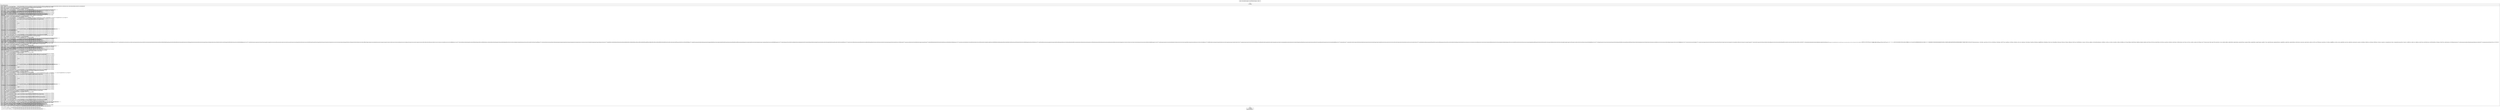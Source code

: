 digraph "CFG forandroid.support.v4.util.PatternsCompat.\<clinit\>()V" {
Node_0 [shape=record,label="{0\:\ 0x0000|MTH_ENTER_BLOCK\l|0x0000: CONST_STR  (r0 I:java.lang.String) =  \"((25[0\-5]\|2[0\-4][0\-9]\|[0\-1][0\-9]\{2\}\|[1\-9][0\-9]\|[1\-9]).(25[0\-5]\|2[0\-4][0\-9]\|[0\-1][0\-9]\{2\}\|[1\-9][0\-9]\|[1\-9]\|0).(25[0\-5]\|2[0\-4][0\-9]\|[0\-1][0\-9]\{2\}\|[1\-9][0\-9]\|[1\-9]\|0).(25[0\-5]\|2[0\-4][0\-9]\|[0\-1][0\-9]\{2\}\|[1\-9][0\-9]\|[0\-9]))\" \l0x0002: INVOKE  (r0 I:java.util.regex.Pattern) = (r0 I:java.lang.String) java.util.regex.Pattern.compile(java.lang.String):java.util.regex.Pattern type: STATIC \l0x0006: SPUT  (r0 I:java.util.regex.Pattern) android.support.v4.util.PatternsCompat.IP_ADDRESS java.util.regex.Pattern \l0x0008: NEW_INSTANCE  (r0 I:java.lang.StringBuilder) =  java.lang.StringBuilder \l0x000a: INVOKE  (r0 I:java.lang.StringBuilder) java.lang.StringBuilder.\<init\>():void type: DIRECT \l0x000d: CONST_STR  (r1 I:java.lang.String) =  \"(([a\-zA\-Z0\-9[ \-퟿豈\-﷏ﷰ\-￯𐀀\-🿽𠀀\-𯿽𰀀\-𿿽񀀀\-񏿽񐀀\-񟿽񠀀\-񯿽񰀀\-񿿽򀀀\-򏿽򐀀\-򟿽򠀀\-򯿽򰀀\-򿿽󀀀\-󏿽󐀀\-󟿽󡀀\-󯿽&&[^ [ \- ]   　]]](?:[a\-zA\-Z0\-9[ \-퟿豈\-﷏ﷰ\-￯𐀀\-🿽𠀀\-𯿽𰀀\-𿿽񀀀\-񏿽񐀀\-񟿽񠀀\-񯿽񰀀\-񿿽򀀀\-򏿽򐀀\-򟿽򠀀\-򯿽򰀀\-򿿽󀀀\-󏿽󐀀\-󟿽󡀀\-󯿽&&[^ [ \- ]   　]]_\-]\{0,61\}[a\-zA\-Z0\-9[ \-퟿豈\-﷏ﷰ\-￯𐀀\-🿽𠀀\-𯿽𰀀\-𿿽񀀀\-񏿽񐀀\-񟿽񠀀\-񯿽񰀀\-񿿽򀀀\-򏿽򐀀\-򟿽򠀀\-򯿽򰀀\-򿿽󀀀\-󏿽󐀀\-󟿽󡀀\-󯿽&&[^ [ \- ]   　]]])\{0,1\}.)+(xn\-\-[w\-]\{0,58\}w\|[a\-zA\-Z[ \-퟿豈\-﷏ﷰ\-￯𐀀\-🿽𠀀\-𯿽𰀀\-𿿽񀀀\-񏿽񐀀\-񟿽񠀀\-񯿽񰀀\-񿿽򀀀\-򏿽򐀀\-򟿽򠀀\-򯿽򰀀\-򿿽󀀀\-󏿽󐀀\-󟿽󡀀\-󯿽&&[^ [ \- ]   　]]]\{2,63\})\|\" \l0x000f: INVOKE  (r0 I:java.lang.StringBuilder), (r1 I:java.lang.String) java.lang.StringBuilder.append(java.lang.String):java.lang.StringBuilder type: VIRTUAL \l0x0012: SGET  (r1 I:java.util.regex.Pattern) =  android.support.v4.util.PatternsCompat.IP_ADDRESS java.util.regex.Pattern \l0x0014: INVOKE  (r0 I:java.lang.StringBuilder), (r1 I:java.lang.Object) java.lang.StringBuilder.append(java.lang.Object):java.lang.StringBuilder type: VIRTUAL \l0x0017: CONST_STR  (r1 I:java.lang.String) =  \")\" \l0x0019: INVOKE  (r0 I:java.lang.StringBuilder), (r1 I:java.lang.String) java.lang.StringBuilder.append(java.lang.String):java.lang.StringBuilder type: VIRTUAL \l0x001c: INVOKE  (r0 I:java.lang.String) = (r0 I:java.lang.StringBuilder) java.lang.StringBuilder.toString():java.lang.String type: VIRTUAL \l0x0020: INVOKE  (r0 I:java.util.regex.Pattern) = (r0 I:java.lang.String) java.util.regex.Pattern.compile(java.lang.String):java.util.regex.Pattern type: STATIC \l0x0024: SPUT  (r0 I:java.util.regex.Pattern) android.support.v4.util.PatternsCompat.DOMAIN_NAME java.util.regex.Pattern \l0x0026: NEW_INSTANCE  (r0 I:java.lang.StringBuilder) =  java.lang.StringBuilder \l0x0028: INVOKE  (r0 I:java.lang.StringBuilder) java.lang.StringBuilder.\<init\>():void type: DIRECT \l0x002b: CONST_STR  (r1 I:java.lang.String) =  \"(((?:(?i:http\|https\|rtsp):\/\/(?:(?:[a\-zA\-Z0\-9$\-_.+!*'(),;?&=]\|(?:%[a\-fA\-F0\-9]\{2\}))\{1,64\}(?::(?:[a\-zA\-Z0\-9$\-_.+!*'(),;?&=]\|(?:%[a\-fA\-F0\-9]\{2\}))\{1,25\})?@)?)?(?:\" \l0x002d: INVOKE  (r0 I:java.lang.StringBuilder), (r1 I:java.lang.String) java.lang.StringBuilder.append(java.lang.String):java.lang.StringBuilder type: VIRTUAL \l0x0030: SGET  (r1 I:java.util.regex.Pattern) =  android.support.v4.util.PatternsCompat.DOMAIN_NAME java.util.regex.Pattern \l0x0032: INVOKE  (r0 I:java.lang.StringBuilder), (r1 I:java.lang.Object) java.lang.StringBuilder.append(java.lang.Object):java.lang.StringBuilder type: VIRTUAL \l0x0035: CONST_STR  (r1 I:java.lang.String) =  \")\" \l0x0037: INVOKE  (r0 I:java.lang.StringBuilder), (r1 I:java.lang.String) java.lang.StringBuilder.append(java.lang.String):java.lang.StringBuilder type: VIRTUAL \l0x003a: CONST_STR  (r1 I:java.lang.String) =  \"(?:\" \l0x003c: INVOKE  (r0 I:java.lang.StringBuilder), (r1 I:java.lang.String) java.lang.StringBuilder.append(java.lang.String):java.lang.StringBuilder type: VIRTUAL \l0x003f: CONST_STR  (r1 I:java.lang.String) =  \":d\{1,5\}\" \l0x0041: INVOKE  (r0 I:java.lang.StringBuilder), (r1 I:java.lang.String) java.lang.StringBuilder.append(java.lang.String):java.lang.StringBuilder type: VIRTUAL \l0x0044: CONST_STR  (r1 I:java.lang.String) =  \")?\" \l0x0046: INVOKE  (r0 I:java.lang.StringBuilder), (r1 I:java.lang.String) java.lang.StringBuilder.append(java.lang.String):java.lang.StringBuilder type: VIRTUAL \l0x0049: CONST_STR  (r1 I:java.lang.String) =  \")\" \l0x004b: INVOKE  (r0 I:java.lang.StringBuilder), (r1 I:java.lang.String) java.lang.StringBuilder.append(java.lang.String):java.lang.StringBuilder type: VIRTUAL \l0x004e: CONST_STR  (r1 I:java.lang.String) =  \"(\" \l0x0050: INVOKE  (r0 I:java.lang.StringBuilder), (r1 I:java.lang.String) java.lang.StringBuilder.append(java.lang.String):java.lang.StringBuilder type: VIRTUAL \l0x0053: CONST_STR  (r1 I:java.lang.String) =  \"[\/?](?:(?:[a\-zA\-Z0\-9[ \-퟿豈\-﷏ﷰ\-￯𐀀\-🿽𠀀\-𯿽𰀀\-𿿽񀀀\-񏿽񐀀\-񟿽񠀀\-񯿽񰀀\-񿿽򀀀\-򏿽򐀀\-򟿽򠀀\-򯿽򰀀\-򿿽󀀀\-󏿽󐀀\-󟿽󡀀\-󯿽&&[^ [ \- ]   　]];\/?:@&=#~\-.+!*'(),_$])\|(?:%[a\-fA\-F0\-9]\{2\}))*\" \l0x0055: INVOKE  (r0 I:java.lang.StringBuilder), (r1 I:java.lang.String) java.lang.StringBuilder.append(java.lang.String):java.lang.StringBuilder type: VIRTUAL \l0x0058: CONST_STR  (r1 I:java.lang.String) =  \")?\" \l0x005a: INVOKE  (r0 I:java.lang.StringBuilder), (r1 I:java.lang.String) java.lang.StringBuilder.append(java.lang.String):java.lang.StringBuilder type: VIRTUAL \l0x005d: CONST_STR  (r1 I:java.lang.String) =  \"(?:b\|$\|^)\" \l0x005f: INVOKE  (r0 I:java.lang.StringBuilder), (r1 I:java.lang.String) java.lang.StringBuilder.append(java.lang.String):java.lang.StringBuilder type: VIRTUAL \l0x0062: CONST_STR  (r1 I:java.lang.String) =  \")\" \l0x0064: INVOKE  (r0 I:java.lang.StringBuilder), (r1 I:java.lang.String) java.lang.StringBuilder.append(java.lang.String):java.lang.StringBuilder type: VIRTUAL \l0x0067: INVOKE  (r0 I:java.lang.String) = (r0 I:java.lang.StringBuilder) java.lang.StringBuilder.toString():java.lang.String type: VIRTUAL \l0x006b: INVOKE  (r0 I:java.util.regex.Pattern) = (r0 I:java.lang.String) java.util.regex.Pattern.compile(java.lang.String):java.util.regex.Pattern type: STATIC \l0x006f: SPUT  (r0 I:java.util.regex.Pattern) android.support.v4.util.PatternsCompat.WEB_URL java.util.regex.Pattern \l0x0071: NEW_INSTANCE  (r0 I:java.lang.StringBuilder) =  java.lang.StringBuilder \l0x0073: INVOKE  (r0 I:java.lang.StringBuilder) java.lang.StringBuilder.\<init\>():void type: DIRECT \l0x0076: CONST_STR  (r1 I:java.lang.String) =  \"(?:(?:(?:[a\-zA\-Z0\-9[ \-퟿豈\-﷏ﷰ\-￯𐀀\-🿽𠀀\-𯿽𰀀\-𿿽񀀀\-񏿽񐀀\-񟿽񠀀\-񯿽񰀀\-񿿽򀀀\-򏿽򐀀\-򟿽򠀀\-򯿽򰀀\-򿿽󀀀\-󏿽󐀀\-󟿽󡀀\-󯿽&&[^ [ \- ]   　]]](?:[a\-zA\-Z0\-9[ \-퟿豈\-﷏ﷰ\-￯𐀀\-🿽𠀀\-𯿽𰀀\-𿿽񀀀\-񏿽񐀀\-񟿽񠀀\-񯿽񰀀\-񿿽򀀀\-򏿽򐀀\-򟿽򠀀\-򯿽򰀀\-򿿽󀀀\-󏿽󐀀\-󟿽󡀀\-󯿽&&[^ [ \- ]   　]]_\-]\{0,61\}[a\-zA\-Z0\-9[ \-퟿豈\-﷏ﷰ\-￯𐀀\-🿽𠀀\-𯿽𰀀\-𿿽񀀀\-񏿽񐀀\-񟿽񠀀\-񯿽񰀀\-񿿽򀀀\-򏿽򐀀\-򟿽򠀀\-򯿽򰀀\-򿿽󀀀\-󏿽󐀀\-󟿽󡀀\-󯿽&&[^ [ \- ]   　]]])\{0,1\}.)+(?:(?:(?:aaa\|aarp\|abb\|abbott\|abogado\|academy\|accenture\|accountant\|accountants\|aco\|active\|actor\|ads\|adult\|aeg\|aero\|afl\|agency\|aig\|airforce\|airtel\|allfinanz\|alsace\|amica\|amsterdam\|android\|apartments\|app\|apple\|aquarelle\|aramco\|archi\|army\|arpa\|arte\|asia\|associates\|attorney\|auction\|audio\|auto\|autos\|axa\|azure\|a[cdefgilmoqrstuwxz])\|(?:band\|bank\|bar\|barcelona\|barclaycard\|barclays\|bargains\|bauhaus\|bayern\|bbc\|bbva\|bcn\|beats\|beer\|bentley\|berlin\|best\|bet\|bharti\|bible\|bid\|bike\|bing\|bingo\|bio\|biz\|black\|blackfriday\|bloomberg\|blue\|bms\|bmw\|bnl\|bnpparibas\|boats\|bom\|bond\|boo\|boots\|boutique\|bradesco\|bridgestone\|broadway\|broker\|brother\|brussels\|budapest\|build\|builders\|business\|buzz\|bzh\|b[abdefghijmnorstvwyz])\|(?:cab\|cafe\|cal\|camera\|camp\|cancerresearch\|canon\|capetown\|capital\|car\|caravan\|cards\|care\|career\|careers\|cars\|cartier\|casa\|cash\|casino\|cat\|catering\|cba\|cbn\|ceb\|center\|ceo\|cern\|cfa\|cfd\|chanel\|channel\|chat\|cheap\|chloe\|christmas\|chrome\|church\|cipriani\|cisco\|citic\|city\|cityeats\|claims\|cleaning\|click\|clinic\|clothing\|cloud\|club\|clubmed\|coach\|codes\|coffee\|college\|cologne\|com\|commbank\|community\|company\|computer\|comsec\|condos\|construction\|consulting\|contractors\|cooking\|cool\|coop\|corsica\|country\|coupons\|courses\|credit\|creditcard\|creditunion\|cricket\|crown\|crs\|cruises\|csc\|cuisinella\|cymru\|cyou\|c[acdfghiklmnoruvwxyz])\|(?:dabur\|dad\|dance\|date\|dating\|datsun\|day\|dclk\|deals\|degree\|delivery\|dell\|delta\|democrat\|dental\|dentist\|desi\|design\|dev\|diamonds\|diet\|digital\|direct\|directory\|discount\|dnp\|docs\|dog\|doha\|domains\|doosan\|download\|drive\|durban\|dvag\|d[ejkmoz])\|(?:earth\|eat\|edu\|education\|email\|emerck\|energy\|engineer\|engineering\|enterprises\|epson\|equipment\|erni\|esq\|estate\|eurovision\|eus\|events\|everbank\|exchange\|expert\|exposed\|express\|e[cegrstu])\|(?:fage\|fail\|fairwinds\|faith\|family\|fan\|fans\|farm\|fashion\|feedback\|ferrero\|film\|final\|finance\|financial\|firmdale\|fish\|fishing\|fit\|fitness\|flights\|florist\|flowers\|flsmidth\|fly\|foo\|football\|forex\|forsale\|forum\|foundation\|frl\|frogans\|fund\|furniture\|futbol\|fyi\|f[ijkmor])\|(?:gal\|gallery\|game\|garden\|gbiz\|gdn\|gea\|gent\|genting\|ggee\|gift\|gifts\|gives\|giving\|glass\|gle\|global\|globo\|gmail\|gmo\|gmx\|gold\|goldpoint\|golf\|goo\|goog\|google\|gop\|gov\|grainger\|graphics\|gratis\|green\|gripe\|group\|gucci\|guge\|guide\|guitars\|guru\|g[abdefghilmnpqrstuwy])\|(?:hamburg\|hangout\|haus\|healthcare\|help\|here\|hermes\|hiphop\|hitachi\|hiv\|hockey\|holdings\|holiday\|homedepot\|homes\|honda\|horse\|host\|hosting\|hoteles\|hotmail\|house\|how\|hsbc\|hyundai\|h[kmnrtu])\|(?:ibm\|icbc\|ice\|icu\|ifm\|iinet\|immo\|immobilien\|industries\|infiniti\|info\|ing\|ink\|institute\|insure\|int\|international\|investments\|ipiranga\|irish\|ist\|istanbul\|itau\|iwc\|i[delmnoqrst])\|(?:jaguar\|java\|jcb\|jetzt\|jewelry\|jlc\|jll\|jobs\|joburg\|jprs\|juegos\|j[emop])\|(?:kaufen\|kddi\|kia\|kim\|kinder\|kitchen\|kiwi\|koeln\|komatsu\|krd\|kred\|kyoto\|k[eghimnprwyz])\|(?:lacaixa\|lancaster\|land\|landrover\|lasalle\|lat\|latrobe\|law\|lawyer\|lds\|lease\|leclerc\|legal\|lexus\|lgbt\|liaison\|lidl\|life\|lifestyle\|lighting\|limited\|limo\|linde\|link\|live\|lixil\|loan\|loans\|lol\|london\|lotte\|lotto\|love\|ltd\|ltda\|lupin\|luxe\|luxury\|l[abcikrstuvy])\|(?:madrid\|maif\|maison\|man\|management\|mango\|market\|marketing\|markets\|marriott\|mba\|media\|meet\|melbourne\|meme\|memorial\|men\|menu\|meo\|miami\|microsoft\|mil\|mini\|mma\|mobi\|moda\|moe\|moi\|mom\|monash\|money\|montblanc\|mormon\|mortgage\|moscow\|motorcycles\|mov\|movie\|movistar\|mtn\|mtpc\|mtr\|museum\|mutuelle\|m[acdeghklmnopqrstuvwxyz])\|(?:nadex\|nagoya\|name\|navy\|nec\|net\|netbank\|network\|neustar\|new\|news\|nexus\|ngo\|nhk\|nico\|ninja\|nissan\|nokia\|nra\|nrw\|ntt\|nyc\|n[acefgilopruz])\|(?:obi\|office\|okinawa\|omega\|one\|ong\|onl\|online\|ooo\|oracle\|orange\|org\|organic\|osaka\|otsuka\|ovh\|om)\|(?:page\|panerai\|paris\|partners\|parts\|party\|pet\|pharmacy\|philips\|photo\|photography\|photos\|physio\|piaget\|pics\|pictet\|pictures\|ping\|pink\|pizza\|place\|play\|playstation\|plumbing\|plus\|pohl\|poker\|porn\|post\|praxi\|press\|pro\|prod\|productions\|prof\|properties\|property\|protection\|pub\|p[aefghklmnrstwy])\|(?:qpon\|quebec\|qa)\|(?:racing\|realtor\|realty\|recipes\|red\|redstone\|rehab\|reise\|reisen\|reit\|ren\|rent\|rentals\|repair\|report\|republican\|rest\|restaurant\|review\|reviews\|rich\|ricoh\|rio\|rip\|rocher\|rocks\|rodeo\|rsvp\|ruhr\|run\|rwe\|ryukyu\|r[eosuw])\|(?:saarland\|sakura\|sale\|samsung\|sandvik\|sandvikcoromant\|sanofi\|sap\|sapo\|sarl\|saxo\|sbs\|sca\|scb\|schmidt\|scholarships\|school\|schule\|schwarz\|science\|scor\|scot\|seat\|security\|seek\|sener\|services\|seven\|sew\|sex\|sexy\|shiksha\|shoes\|show\|shriram\|singles\|site\|ski\|sky\|skype\|sncf\|soccer\|social\|software\|sohu\|solar\|solutions\|sony\|soy\|space\|spiegel\|spreadbetting\|srl\|stada\|starhub\|statoil\|stc\|stcgroup\|stockholm\|studio\|study\|style\|sucks\|supplies\|supply\|support\|surf\|surgery\|suzuki\|swatch\|swiss\|sydney\|systems\|s[abcdeghijklmnortuvxyz])\|(?:tab\|taipei\|tatamotors\|tatar\|tattoo\|tax\|taxi\|team\|tech\|technology\|tel\|telefonica\|temasek\|tennis\|thd\|theater\|theatre\|tickets\|tienda\|tips\|tires\|tirol\|today\|tokyo\|tools\|top\|toray\|toshiba\|tours\|town\|toyota\|toys\|trade\|trading\|training\|travel\|trust\|tui\|t[cdfghjklmnortvwz])\|(?:ubs\|university\|uno\|uol\|u[agksyz])\|(?:vacations\|vana\|vegas\|ventures\|versicherung\|vet\|viajes\|video\|villas\|vin\|virgin\|vision\|vista\|vistaprint\|viva\|vlaanderen\|vodka\|vote\|voting\|voto\|voyage\|v[aceginu])\|(?:wales\|walter\|wang\|watch\|webcam\|website\|wed\|wedding\|weir\|whoswho\|wien\|wiki\|williamhill\|win\|windows\|wine\|wme\|work\|works\|world\|wtc\|wtf\|w[fs])\|(?:ελ\|бел\|дети\|ком\|мкд\|мон\|москва\|онлайн\|орг\|рус\|рф\|сайт\|срб\|укр\|қаз\|հայ\|קום\|ارامكو\|الاردن\|الجزائر\|السعودية\|المغرب\|امارات\|ایران\|بازار\|بھارت\|تونس\|سودان\|سورية\|شبكة\|عراق\|عمان\|فلسطين\|قطر\|كوم\|مصر\|مليسيا\|موقع\|कॉम\|नेट\|भारत\|संगठन\|ভারত\|ਭਾਰਤ\|ભારત\|இந்தியா\|இலங்கை\|சிங்கப்பூர்\|భారత్\|ලංකා\|คอม\|ไทย\|გე\|みんな\|グーグル\|コム\|世界\|中信\|中国\|中國\|中文网\|企业\|佛山\|信息\|健康\|八卦\|公司\|公益\|台湾\|台灣\|商城\|商店\|商标\|在线\|大拿\|娱乐\|工行\|广东\|慈善\|我爱你\|手机\|政务\|政府\|新加坡\|新闻\|时尚\|机构\|淡马锡\|游戏\|点看\|移动\|组织机构\|网址\|网店\|网络\|谷歌\|集团\|飞利浦\|餐厅\|香港\|닷넷\|닷컴\|삼성\|한국\|xbox\|xerox\|xin\|xn\-\-11b4c3d\|xn\-\-1qqw23a\|xn\-\-30rr7y\|xn\-\-3bst00m\|xn\-\-3ds443g\|xn\-\-3e0b707e\|xn\-\-3pxu8k\|xn\-\-42c2d9a\|xn\-\-45brj9c\|xn\-\-45q11c\|xn\-\-4gbrim\|xn\-\-55qw42g\|xn\-\-55qx5d\|xn\-\-6frz82g\|xn\-\-6qq986b3xl\|xn\-\-80adxhks\|xn\-\-80ao21a\|xn\-\-80asehdb\|xn\-\-80aswg\|xn\-\-90a3ac\|xn\-\-90ais\|xn\-\-9dbq2a\|xn\-\-9et52u\|xn\-\-b4w605ferd\|xn\-\-c1avg\|xn\-\-c2br7g\|xn\-\-cg4bki\|xn\-\-clchc0ea0b2g2a9gcd\|xn\-\-czr694b\|xn\-\-czrs0t\|xn\-\-czru2d\|xn\-\-d1acj3b\|xn\-\-d1alf\|xn\-\-efvy88h\|xn\-\-estv75g\|xn\-\-fhbei\|xn\-\-fiq228c5hs\|xn\-\-fiq64b\|xn\-\-fiqs8s\|xn\-\-fiqz9s\|xn\-\-fjq720a\|xn\-\-flw351e\|xn\-\-fpcrj9c3d\|xn\-\-fzc2c9e2c\|xn\-\-gecrj9c\|xn\-\-h2brj9c\|xn\-\-hxt814e\|xn\-\-i1b6b1a6a2e\|xn\-\-imr513n\|xn\-\-io0a7i\|xn\-\-j1aef\|xn\-\-j1amh\|xn\-\-j6w193g\|xn\-\-kcrx77d1x4a\|xn\-\-kprw13d\|xn\-\-kpry57d\|xn\-\-kput3i\|xn\-\-l1acc\|xn\-\-lgbbat1ad8j\|xn\-\-mgb9awbf\|xn\-\-mgba3a3ejt\|xn\-\-mgba3a4f16a\|xn\-\-mgbaam7a8h\|xn\-\-mgbab2bd\|xn\-\-mgbayh7gpa\|xn\-\-mgbbh1a71e\|xn\-\-mgbc0a9azcg\|xn\-\-mgberp4a5d4ar\|xn\-\-mgbpl2fh\|xn\-\-mgbtx2b\|xn\-\-mgbx4cd0ab\|xn\-\-mk1bu44c\|xn\-\-mxtq1m\|xn\-\-ngbc5azd\|xn\-\-node\|xn\-\-nqv7f\|xn\-\-nqv7fs00ema\|xn\-\-nyqy26a\|xn\-\-o3cw4h\|xn\-\-ogbpf8fl\|xn\-\-p1acf\|xn\-\-p1ai\|xn\-\-pgbs0dh\|xn\-\-pssy2u\|xn\-\-q9jyb4c\|xn\-\-qcka1pmc\|xn\-\-qxam\|xn\-\-rhqv96g\|xn\-\-s9brj9c\|xn\-\-ses554g\|xn\-\-t60b56a\|xn\-\-tckwe\|xn\-\-unup4y\|xn\-\-vermgensberater\-ctb\|xn\-\-vermgensberatung\-pwb\|xn\-\-vhquv\|xn\-\-vuq861b\|xn\-\-wgbh1c\|xn\-\-wgbl6a\|xn\-\-xhq521b\|xn\-\-xkc2al3hye2a\|xn\-\-xkc2dl3a5ee0h\|xn\-\-y9a3aq\|xn\-\-yfro4i67o\|xn\-\-ygbi2ammx\|xn\-\-zfr164b\|xperia\|xxx\|xyz)\|(?:yachts\|yamaxun\|yandex\|yodobashi\|yoga\|yokohama\|youtube\|y[et])\|(?:zara\|zip\|zone\|zuerich\|z[amw]))\|xn\-\-[w\-]\{0,58\}w))\|\" \l0x0078: INVOKE  (r0 I:java.lang.StringBuilder), (r1 I:java.lang.String) java.lang.StringBuilder.append(java.lang.String):java.lang.StringBuilder type: VIRTUAL \l0x007b: SGET  (r1 I:java.util.regex.Pattern) =  android.support.v4.util.PatternsCompat.IP_ADDRESS java.util.regex.Pattern \l0x007d: INVOKE  (r0 I:java.lang.StringBuilder), (r1 I:java.lang.Object) java.lang.StringBuilder.append(java.lang.Object):java.lang.StringBuilder type: VIRTUAL \l0x0080: CONST_STR  (r1 I:java.lang.String) =  \")\" \l0x0082: INVOKE  (r0 I:java.lang.StringBuilder), (r1 I:java.lang.String) java.lang.StringBuilder.append(java.lang.String):java.lang.StringBuilder type: VIRTUAL \l0x0085: INVOKE  (r0 I:java.lang.String) = (r0 I:java.lang.StringBuilder) java.lang.StringBuilder.toString():java.lang.String type: VIRTUAL \l0x0089: INVOKE  (r0 I:java.util.regex.Pattern) = (r0 I:java.lang.String) java.util.regex.Pattern.compile(java.lang.String):java.util.regex.Pattern type: STATIC \l0x008d: SPUT  (r0 I:java.util.regex.Pattern) android.support.v4.util.PatternsCompat.STRICT_DOMAIN_NAME java.util.regex.Pattern \l0x008f: NEW_INSTANCE  (r0 I:java.lang.StringBuilder) =  java.lang.StringBuilder \l0x0091: INVOKE  (r0 I:java.lang.StringBuilder) java.lang.StringBuilder.\<init\>():void type: DIRECT \l0x0094: CONST_STR  (r1 I:java.lang.String) =  \"(?:(?:[a\-zA\-Z0\-9[ \-퟿豈\-﷏ﷰ\-￯𐀀\-🿽𠀀\-𯿽𰀀\-𿿽񀀀\-񏿽񐀀\-񟿽񠀀\-񯿽񰀀\-񿿽򀀀\-򏿽򐀀\-򟿽򠀀\-򯿽򰀀\-򿿽󀀀\-󏿽󐀀\-󟿽󡀀\-󯿽&&[^ [ \- ]   　]]](?:[a\-zA\-Z0\-9[ \-퟿豈\-﷏ﷰ\-￯𐀀\-🿽𠀀\-𯿽𰀀\-𿿽񀀀\-񏿽񐀀\-񟿽񠀀\-񯿽񰀀\-񿿽򀀀\-򏿽򐀀\-򟿽򠀀\-򯿽򰀀\-򿿽󀀀\-󏿽󐀀\-󟿽󡀀\-󯿽&&[^ [ \- ]   　]]_\-]\{0,61\}[a\-zA\-Z0\-9[ \-퟿豈\-﷏ﷰ\-￯𐀀\-🿽𠀀\-𯿽𰀀\-𿿽񀀀\-񏿽񐀀\-񟿽񠀀\-񯿽񰀀\-񿿽򀀀\-򏿽򐀀\-򟿽򠀀\-򯿽򰀀\-򿿽󀀀\-󏿽󐀀\-󟿽󡀀\-󯿽&&[^ [ \- ]   　]]])\{0,1\}(?:.(?=S))?)+\|\" \l0x0096: INVOKE  (r0 I:java.lang.StringBuilder), (r1 I:java.lang.String) java.lang.StringBuilder.append(java.lang.String):java.lang.StringBuilder type: VIRTUAL \l0x0099: SGET  (r1 I:java.util.regex.Pattern) =  android.support.v4.util.PatternsCompat.IP_ADDRESS java.util.regex.Pattern \l0x009b: INVOKE  (r0 I:java.lang.StringBuilder), (r1 I:java.lang.Object) java.lang.StringBuilder.append(java.lang.Object):java.lang.StringBuilder type: VIRTUAL \l0x009e: CONST_STR  (r1 I:java.lang.String) =  \")\" \l0x00a0: INVOKE  (r0 I:java.lang.StringBuilder), (r1 I:java.lang.String) java.lang.StringBuilder.append(java.lang.String):java.lang.StringBuilder type: VIRTUAL \l0x00a3: INVOKE  (r0 I:java.lang.String) = (r0 I:java.lang.StringBuilder) java.lang.StringBuilder.toString():java.lang.String type: VIRTUAL \l0x00a7: SPUT  (r0 I:java.lang.String) android.support.v4.util.PatternsCompat.RELAXED_DOMAIN_NAME java.lang.String \l0x00a9: NEW_INSTANCE  (r0 I:java.lang.StringBuilder) =  java.lang.StringBuilder \l0x00ab: INVOKE  (r0 I:java.lang.StringBuilder) java.lang.StringBuilder.\<init\>():void type: DIRECT \l0x00ae: CONST_STR  (r1 I:java.lang.String) =  \"((?:b\|$\|^)(?\<!:\/\/)((?:\" \l0x00b0: INVOKE  (r0 I:java.lang.StringBuilder), (r1 I:java.lang.String) java.lang.StringBuilder.append(java.lang.String):java.lang.StringBuilder type: VIRTUAL \l0x00b3: SGET  (r1 I:java.util.regex.Pattern) =  android.support.v4.util.PatternsCompat.STRICT_DOMAIN_NAME java.util.regex.Pattern \l0x00b5: INVOKE  (r0 I:java.lang.StringBuilder), (r1 I:java.lang.Object) java.lang.StringBuilder.append(java.lang.Object):java.lang.StringBuilder type: VIRTUAL \l0x00b8: CONST_STR  (r1 I:java.lang.String) =  \")\" \l0x00ba: INVOKE  (r0 I:java.lang.StringBuilder), (r1 I:java.lang.String) java.lang.StringBuilder.append(java.lang.String):java.lang.StringBuilder type: VIRTUAL \l0x00bd: CONST_STR  (r1 I:java.lang.String) =  \"(?:\" \l0x00bf: INVOKE  (r0 I:java.lang.StringBuilder), (r1 I:java.lang.String) java.lang.StringBuilder.append(java.lang.String):java.lang.StringBuilder type: VIRTUAL \l0x00c2: CONST_STR  (r1 I:java.lang.String) =  \":d\{1,5\}\" \l0x00c4: INVOKE  (r0 I:java.lang.StringBuilder), (r1 I:java.lang.String) java.lang.StringBuilder.append(java.lang.String):java.lang.StringBuilder type: VIRTUAL \l0x00c7: CONST_STR  (r1 I:java.lang.String) =  \")?\" \l0x00c9: INVOKE  (r0 I:java.lang.StringBuilder), (r1 I:java.lang.String) java.lang.StringBuilder.append(java.lang.String):java.lang.StringBuilder type: VIRTUAL \l0x00cc: CONST_STR  (r1 I:java.lang.String) =  \")\" \l0x00ce: INVOKE  (r0 I:java.lang.StringBuilder), (r1 I:java.lang.String) java.lang.StringBuilder.append(java.lang.String):java.lang.StringBuilder type: VIRTUAL \l0x00d1: CONST_STR  (r1 I:java.lang.String) =  \"(?:\" \l0x00d3: INVOKE  (r0 I:java.lang.StringBuilder), (r1 I:java.lang.String) java.lang.StringBuilder.append(java.lang.String):java.lang.StringBuilder type: VIRTUAL \l0x00d6: CONST_STR  (r1 I:java.lang.String) =  \"[\/?](?:(?:[a\-zA\-Z0\-9[ \-퟿豈\-﷏ﷰ\-￯𐀀\-🿽𠀀\-𯿽𰀀\-𿿽񀀀\-񏿽񐀀\-񟿽񠀀\-񯿽񰀀\-񿿽򀀀\-򏿽򐀀\-򟿽򠀀\-򯿽򰀀\-򿿽󀀀\-󏿽󐀀\-󟿽󡀀\-󯿽&&[^ [ \- ]   　]];\/?:@&=#~\-.+!*'(),_$])\|(?:%[a\-fA\-F0\-9]\{2\}))*\" \l0x00d8: INVOKE  (r0 I:java.lang.StringBuilder), (r1 I:java.lang.String) java.lang.StringBuilder.append(java.lang.String):java.lang.StringBuilder type: VIRTUAL \l0x00db: CONST_STR  (r1 I:java.lang.String) =  \")?\" \l0x00dd: INVOKE  (r0 I:java.lang.StringBuilder), (r1 I:java.lang.String) java.lang.StringBuilder.append(java.lang.String):java.lang.StringBuilder type: VIRTUAL \l0x00e0: CONST_STR  (r1 I:java.lang.String) =  \"(?:b\|$\|^)\" \l0x00e2: INVOKE  (r0 I:java.lang.StringBuilder), (r1 I:java.lang.String) java.lang.StringBuilder.append(java.lang.String):java.lang.StringBuilder type: VIRTUAL \l0x00e5: CONST_STR  (r1 I:java.lang.String) =  \")\" \l0x00e7: INVOKE  (r0 I:java.lang.StringBuilder), (r1 I:java.lang.String) java.lang.StringBuilder.append(java.lang.String):java.lang.StringBuilder type: VIRTUAL \l0x00ea: INVOKE  (r0 I:java.lang.String) = (r0 I:java.lang.StringBuilder) java.lang.StringBuilder.toString():java.lang.String type: VIRTUAL \l0x00ee: SPUT  (r0 I:java.lang.String) android.support.v4.util.PatternsCompat.WEB_URL_WITHOUT_PROTOCOL java.lang.String \l0x00f0: NEW_INSTANCE  (r0 I:java.lang.StringBuilder) =  java.lang.StringBuilder \l0x00f2: INVOKE  (r0 I:java.lang.StringBuilder) java.lang.StringBuilder.\<init\>():void type: DIRECT \l0x00f5: CONST_STR  (r1 I:java.lang.String) =  \"((?:b\|$\|^)(?:(?:(?i:http\|https\|rtsp):\/\/(?:(?:[a\-zA\-Z0\-9$\-_.+!*'(),;?&=]\|(?:%[a\-fA\-F0\-9]\{2\}))\{1,64\}(?::(?:[a\-zA\-Z0\-9$\-_.+!*'(),;?&=]\|(?:%[a\-fA\-F0\-9]\{2\}))\{1,25\})?@)?)(?:\" \l0x00f7: INVOKE  (r0 I:java.lang.StringBuilder), (r1 I:java.lang.String) java.lang.StringBuilder.append(java.lang.String):java.lang.StringBuilder type: VIRTUAL \l0x00fa: SGET  (r1 I:java.lang.String) =  android.support.v4.util.PatternsCompat.RELAXED_DOMAIN_NAME java.lang.String \l0x00fc: INVOKE  (r0 I:java.lang.StringBuilder), (r1 I:java.lang.String) java.lang.StringBuilder.append(java.lang.String):java.lang.StringBuilder type: VIRTUAL \l0x00ff: CONST_STR  (r1 I:java.lang.String) =  \")?\" \l0x0101: INVOKE  (r0 I:java.lang.StringBuilder), (r1 I:java.lang.String) java.lang.StringBuilder.append(java.lang.String):java.lang.StringBuilder type: VIRTUAL \l0x0104: CONST_STR  (r1 I:java.lang.String) =  \"(?:\" \l0x0106: INVOKE  (r0 I:java.lang.StringBuilder), (r1 I:java.lang.String) java.lang.StringBuilder.append(java.lang.String):java.lang.StringBuilder type: VIRTUAL \l0x0109: CONST_STR  (r1 I:java.lang.String) =  \":d\{1,5\}\" \l0x010b: INVOKE  (r0 I:java.lang.StringBuilder), (r1 I:java.lang.String) java.lang.StringBuilder.append(java.lang.String):java.lang.StringBuilder type: VIRTUAL \l0x010e: CONST_STR  (r1 I:java.lang.String) =  \")?\" \l0x0110: INVOKE  (r0 I:java.lang.StringBuilder), (r1 I:java.lang.String) java.lang.StringBuilder.append(java.lang.String):java.lang.StringBuilder type: VIRTUAL \l0x0113: CONST_STR  (r1 I:java.lang.String) =  \")\" \l0x0115: INVOKE  (r0 I:java.lang.StringBuilder), (r1 I:java.lang.String) java.lang.StringBuilder.append(java.lang.String):java.lang.StringBuilder type: VIRTUAL \l0x0118: CONST_STR  (r1 I:java.lang.String) =  \"(?:\" \l0x011a: INVOKE  (r0 I:java.lang.StringBuilder), (r1 I:java.lang.String) java.lang.StringBuilder.append(java.lang.String):java.lang.StringBuilder type: VIRTUAL \l0x011d: CONST_STR  (r1 I:java.lang.String) =  \"[\/?](?:(?:[a\-zA\-Z0\-9[ \-퟿豈\-﷏ﷰ\-￯𐀀\-🿽𠀀\-𯿽𰀀\-𿿽񀀀\-񏿽񐀀\-񟿽񠀀\-񯿽񰀀\-񿿽򀀀\-򏿽򐀀\-򟿽򠀀\-򯿽򰀀\-򿿽󀀀\-󏿽󐀀\-󟿽󡀀\-󯿽&&[^ [ \- ]   　]];\/?:@&=#~\-.+!*'(),_$])\|(?:%[a\-fA\-F0\-9]\{2\}))*\" \l0x011f: INVOKE  (r0 I:java.lang.StringBuilder), (r1 I:java.lang.String) java.lang.StringBuilder.append(java.lang.String):java.lang.StringBuilder type: VIRTUAL \l0x0122: CONST_STR  (r1 I:java.lang.String) =  \")?\" \l0x0124: INVOKE  (r0 I:java.lang.StringBuilder), (r1 I:java.lang.String) java.lang.StringBuilder.append(java.lang.String):java.lang.StringBuilder type: VIRTUAL \l0x0127: CONST_STR  (r1 I:java.lang.String) =  \"(?:b\|$\|^)\" \l0x0129: INVOKE  (r0 I:java.lang.StringBuilder), (r1 I:java.lang.String) java.lang.StringBuilder.append(java.lang.String):java.lang.StringBuilder type: VIRTUAL \l0x012c: CONST_STR  (r1 I:java.lang.String) =  \")\" \l0x012e: INVOKE  (r0 I:java.lang.StringBuilder), (r1 I:java.lang.String) java.lang.StringBuilder.append(java.lang.String):java.lang.StringBuilder type: VIRTUAL \l0x0131: INVOKE  (r0 I:java.lang.String) = (r0 I:java.lang.StringBuilder) java.lang.StringBuilder.toString():java.lang.String type: VIRTUAL \l0x0135: SPUT  (r0 I:java.lang.String) android.support.v4.util.PatternsCompat.WEB_URL_WITH_PROTOCOL java.lang.String \l0x0137: NEW_INSTANCE  (r0 I:java.lang.StringBuilder) =  java.lang.StringBuilder \l0x0139: INVOKE  (r0 I:java.lang.StringBuilder) java.lang.StringBuilder.\<init\>():void type: DIRECT \l0x013c: CONST_STR  (r1 I:java.lang.String) =  \"(\" \l0x013e: INVOKE  (r0 I:java.lang.StringBuilder), (r1 I:java.lang.String) java.lang.StringBuilder.append(java.lang.String):java.lang.StringBuilder type: VIRTUAL \l0x0141: SGET  (r1 I:java.lang.String) =  android.support.v4.util.PatternsCompat.WEB_URL_WITH_PROTOCOL java.lang.String \l0x0143: INVOKE  (r0 I:java.lang.StringBuilder), (r1 I:java.lang.String) java.lang.StringBuilder.append(java.lang.String):java.lang.StringBuilder type: VIRTUAL \l0x0146: CONST_STR  (r1 I:java.lang.String) =  \"\|\" \l0x0148: INVOKE  (r0 I:java.lang.StringBuilder), (r1 I:java.lang.String) java.lang.StringBuilder.append(java.lang.String):java.lang.StringBuilder type: VIRTUAL \l0x014b: SGET  (r1 I:java.lang.String) =  android.support.v4.util.PatternsCompat.WEB_URL_WITHOUT_PROTOCOL java.lang.String \l0x014d: INVOKE  (r0 I:java.lang.StringBuilder), (r1 I:java.lang.String) java.lang.StringBuilder.append(java.lang.String):java.lang.StringBuilder type: VIRTUAL \l0x0150: CONST_STR  (r1 I:java.lang.String) =  \")\" \l0x0152: INVOKE  (r0 I:java.lang.StringBuilder), (r1 I:java.lang.String) java.lang.StringBuilder.append(java.lang.String):java.lang.StringBuilder type: VIRTUAL \l0x0155: INVOKE  (r0 I:java.lang.String) = (r0 I:java.lang.StringBuilder) java.lang.StringBuilder.toString():java.lang.String type: VIRTUAL \l0x0159: INVOKE  (r0 I:java.util.regex.Pattern) = (r0 I:java.lang.String) java.util.regex.Pattern.compile(java.lang.String):java.util.regex.Pattern type: STATIC \l0x015d: SPUT  (r0 I:java.util.regex.Pattern) android.support.v4.util.PatternsCompat.AUTOLINK_WEB_URL java.util.regex.Pattern \l0x015f: CONST_STR  (r0 I:java.lang.String) =  \"((?:b\|$\|^)(?:[a\-zA\-Z0\-9[ \-퟿豈\-﷏ﷰ\-￯𐀀\-🿽𠀀\-𯿽𰀀\-𿿽񀀀\-񏿽񐀀\-񟿽񠀀\-񯿽񰀀\-񿿽򀀀\-򏿽򐀀\-򟿽򠀀\-򯿽򰀀\-򿿽󀀀\-󏿽󐀀\-󟿽󡀀\-󯿽&&[^ [ \- ]   　]]+\-_%'](?:[a\-zA\-Z0\-9[ \-퟿豈\-﷏ﷰ\-￯𐀀\-🿽𠀀\-𯿽𰀀\-𿿽񀀀\-񏿽񐀀\-񟿽񠀀\-񯿽񰀀\-񿿽򀀀\-򏿽򐀀\-򟿽򠀀\-򯿽򰀀\-򿿽󀀀\-󏿽󐀀\-󟿽󡀀\-󯿽&&[^ [ \- ]   　]]+\-_%'.]\{0,62\}[a\-zA\-Z0\-9[ \-퟿豈\-﷏ﷰ\-￯𐀀\-🿽𠀀\-𯿽𰀀\-𿿽񀀀\-񏿽񐀀\-񟿽񠀀\-񯿽񰀀\-񿿽򀀀\-򏿽򐀀\-򟿽򠀀\-򯿽򰀀\-򿿽󀀀\-󏿽󐀀\-󟿽󡀀\-󯿽&&[^ [ \- ]   　]]+\-_%'])?@(?=.\{1,255\}(?:s\|$\|^))([a\-zA\-Z0\-9[ \-퟿豈\-﷏ﷰ\-￯𐀀\-🿽𠀀\-𯿽𰀀\-𿿽񀀀\-񏿽񐀀\-񟿽񠀀\-񯿽񰀀\-񿿽򀀀\-򏿽򐀀\-򟿽򠀀\-򯿽򰀀\-򿿽󀀀\-󏿽󐀀\-󟿽󡀀\-󯿽&&[^ [ \- ]   　]]](?:[a\-zA\-Z0\-9[ \-퟿豈\-﷏ﷰ\-￯𐀀\-🿽𠀀\-𯿽𰀀\-𿿽񀀀\-񏿽񐀀\-񟿽񠀀\-񯿽񰀀\-񿿽򀀀\-򏿽򐀀\-򟿽򠀀\-򯿽򰀀\-򿿽󀀀\-󏿽󐀀\-󟿽󡀀\-󯿽&&[^ [ \- ]   　]]_\-]\{0,61\}[a\-zA\-Z0\-9[ \-퟿豈\-﷏ﷰ\-￯𐀀\-🿽𠀀\-𯿽𰀀\-𿿽񀀀\-񏿽񐀀\-񟿽񠀀\-񯿽񰀀\-񿿽򀀀\-򏿽򐀀\-򟿽򠀀\-򯿽򰀀\-򿿽󀀀\-󏿽󐀀\-󟿽󡀀\-󯿽&&[^ [ \- ]   　]]])\{0,1\}.)+(xn\-\-[w\-]\{0,58\}w\|[a\-zA\-Z[ \-퟿豈\-﷏ﷰ\-￯𐀀\-🿽𠀀\-𯿽𰀀\-𿿽񀀀\-񏿽񐀀\-񟿽񠀀\-񯿽񰀀\-񿿽򀀀\-򏿽򐀀\-򟿽򠀀\-򯿽򰀀\-򿿽󀀀\-󏿽󐀀\-󟿽󡀀\-󯿽&&[^ [ \- ]   　]]]\{2,63\}))(?:b\|$\|^))\" \l0x0161: INVOKE  (r0 I:java.util.regex.Pattern) = (r0 I:java.lang.String) java.util.regex.Pattern.compile(java.lang.String):java.util.regex.Pattern type: STATIC \l0x0165: SPUT  (r0 I:java.util.regex.Pattern) android.support.v4.util.PatternsCompat.AUTOLINK_EMAIL_ADDRESS java.util.regex.Pattern \l0x0167: CONST_STR  (r0 I:java.lang.String) =  \"[a\-zA\-Z0\-9+._%\-+]\{1,256\}@[a\-zA\-Z0\-9][a\-zA\-Z0\-9\-]\{0,64\}(.[a\-zA\-Z0\-9][a\-zA\-Z0\-9\-]\{0,25\})+\" \l0x0169: INVOKE  (r0 I:java.util.regex.Pattern) = (r0 I:java.lang.String) java.util.regex.Pattern.compile(java.lang.String):java.util.regex.Pattern type: STATIC \l0x016d: SPUT  (r0 I:java.util.regex.Pattern) android.support.v4.util.PatternsCompat.EMAIL_ADDRESS java.util.regex.Pattern \l}"];
Node_1 [shape=record,label="{1\:\ 0x016f|0x016f: RETURN   \l}"];
MethodNode[shape=record,label="{static void android.support.v4.util.PatternsCompat.\<clinit\>() }"];
MethodNode -> Node_0;
Node_0 -> Node_1;
}

